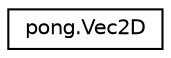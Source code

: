 digraph "Graphical Class Hierarchy"
{
 // LATEX_PDF_SIZE
  edge [fontname="Helvetica",fontsize="10",labelfontname="Helvetica",labelfontsize="10"];
  node [fontname="Helvetica",fontsize="10",shape=record];
  rankdir="LR";
  Node0 [label="pong.Vec2D",height=0.2,width=0.4,color="black", fillcolor="white", style="filled",URL="$classpong_1_1Vec2D.html",tooltip=" "];
}
